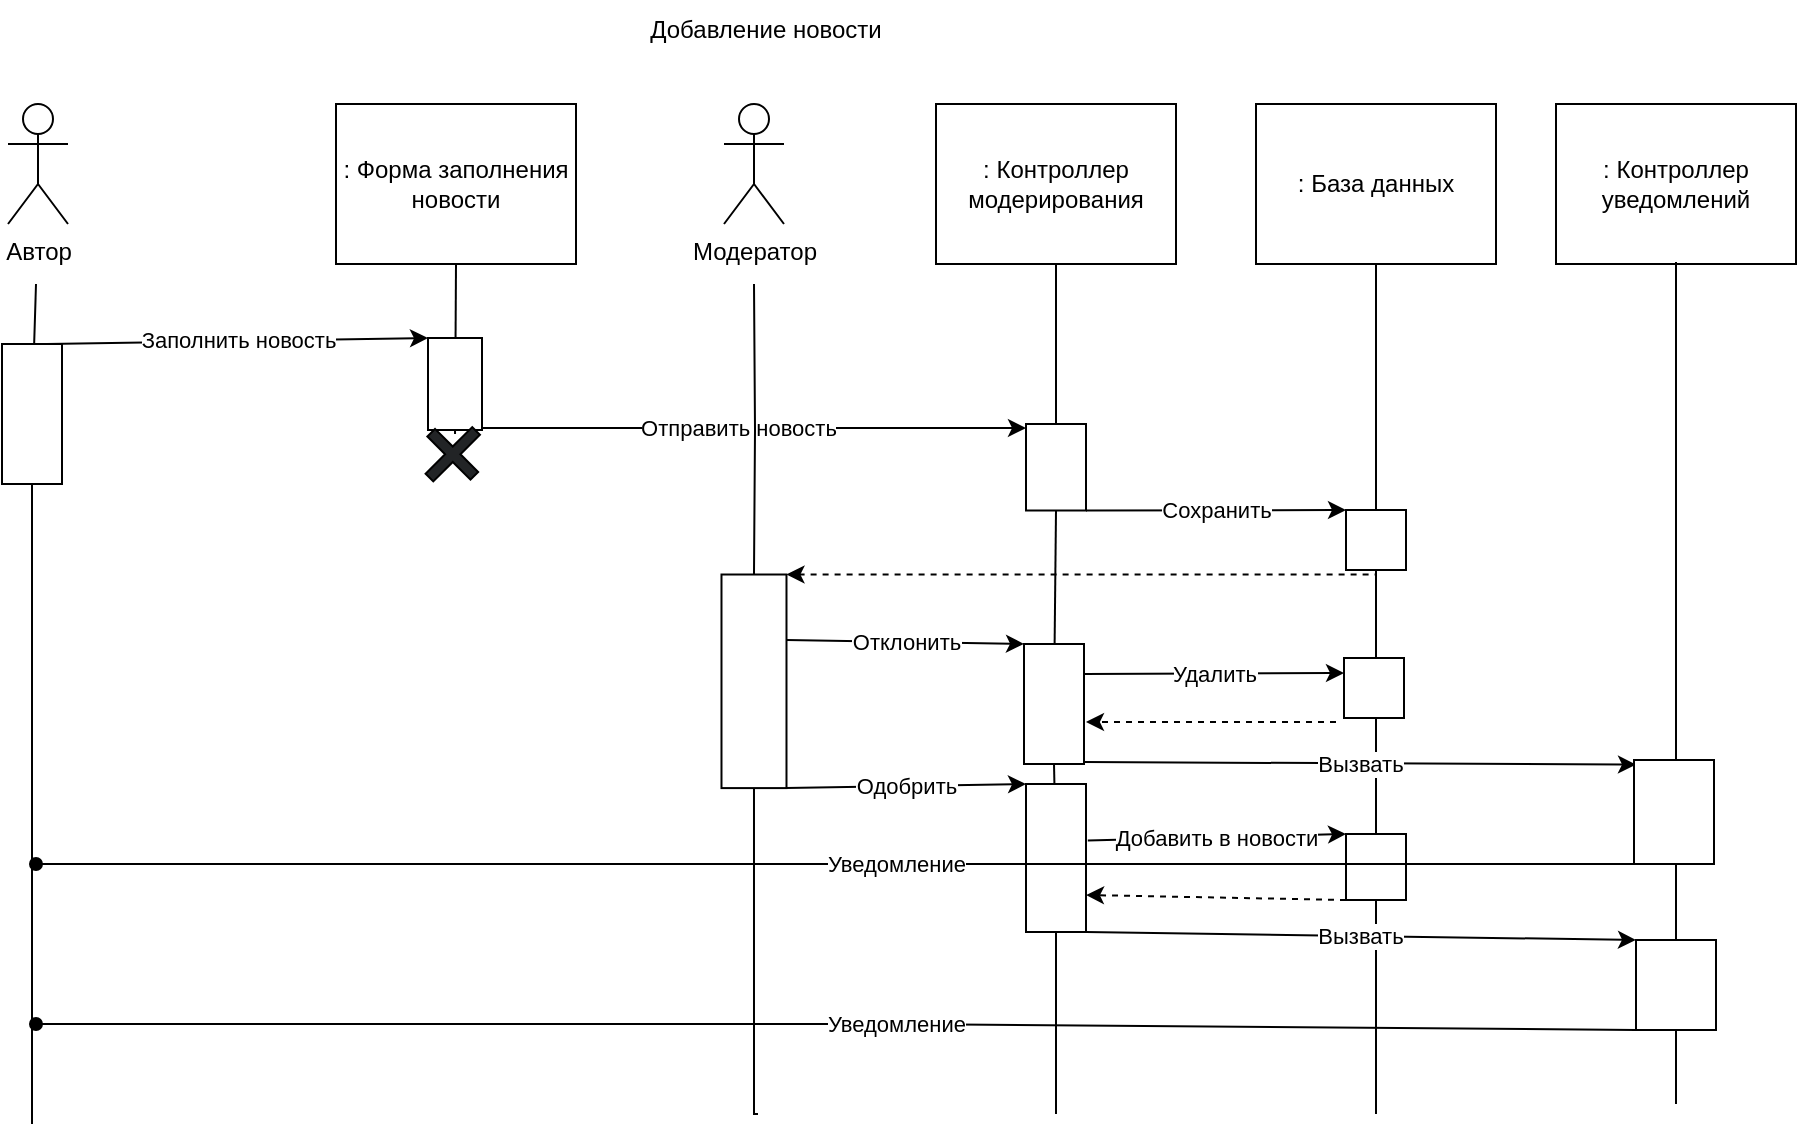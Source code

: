 <mxfile version="20.3.6" type="device"><diagram id="B3Whs3AjQOJDFgyCNVzd" name="Страница 1"><mxGraphModel dx="1673" dy="934" grid="1" gridSize="10" guides="1" tooltips="1" connect="1" arrows="1" fold="1" page="1" pageScale="1" pageWidth="1100" pageHeight="850" math="0" shadow="0"><root><mxCell id="0"/><mxCell id="1" parent="0"/><mxCell id="TSaT-G-v9AMSz016mhsc-5" value=": Форма заполнения новости" style="rounded=0;whiteSpace=wrap;html=1;" vertex="1" parent="1"><mxGeometry x="230" y="60" width="120" height="80" as="geometry"/></mxCell><mxCell id="TSaT-G-v9AMSz016mhsc-47" style="edgeStyle=orthogonalEdgeStyle;rounded=0;orthogonalLoop=1;jettySize=auto;html=1;endArrow=none;endFill=0;startArrow=none;exitX=1;exitY=0.5;exitDx=0;exitDy=0;" edge="1" parent="1" source="TSaT-G-v9AMSz016mhsc-44"><mxGeometry relative="1" as="geometry"><mxPoint x="441" y="565" as="targetPoint"/><mxPoint x="438.952" y="429.385" as="sourcePoint"/><Array as="points"><mxPoint x="439" y="565"/></Array></mxGeometry></mxCell><mxCell id="TSaT-G-v9AMSz016mhsc-32" value="Автор" style="shape=umlActor;verticalLabelPosition=bottom;verticalAlign=top;html=1;outlineConnect=0;" vertex="1" parent="1"><mxGeometry x="66" y="60" width="30" height="60" as="geometry"/></mxCell><mxCell id="TSaT-G-v9AMSz016mhsc-34" value="" style="endArrow=none;html=1;rounded=0;startArrow=none;" edge="1" parent="1" source="TSaT-G-v9AMSz016mhsc-38"><mxGeometry width="50" height="50" relative="1" as="geometry"><mxPoint x="80" y="480" as="sourcePoint"/><mxPoint x="80" y="150" as="targetPoint"/></mxGeometry></mxCell><mxCell id="TSaT-G-v9AMSz016mhsc-37" value="Заполнить новость" style="endArrow=classic;html=1;rounded=0;exitX=0.75;exitY=0;exitDx=0;exitDy=0;entryX=0;entryY=1;entryDx=0;entryDy=0;" edge="1" parent="1" source="TSaT-G-v9AMSz016mhsc-38" target="TSaT-G-v9AMSz016mhsc-39"><mxGeometry width="50" height="50" relative="1" as="geometry"><mxPoint x="116" y="177" as="sourcePoint"/><mxPoint x="270" y="186" as="targetPoint"/><Array as="points"/></mxGeometry></mxCell><mxCell id="TSaT-G-v9AMSz016mhsc-41" value="" style="endArrow=none;html=1;rounded=0;exitX=0.5;exitY=1;exitDx=0;exitDy=0;entryX=1;entryY=0.5;entryDx=0;entryDy=0;" edge="1" parent="1" source="TSaT-G-v9AMSz016mhsc-5" target="TSaT-G-v9AMSz016mhsc-39"><mxGeometry width="50" height="50" relative="1" as="geometry"><mxPoint x="520" y="370" as="sourcePoint"/><mxPoint x="290" y="570" as="targetPoint"/></mxGeometry></mxCell><mxCell id="TSaT-G-v9AMSz016mhsc-70" value="Отправить новость" style="edgeStyle=orthogonalEdgeStyle;rounded=0;orthogonalLoop=1;jettySize=auto;html=1;entryX=0;entryY=0;entryDx=0;entryDy=0;startArrow=none;startFill=0;endArrow=classic;endFill=1;" edge="1" parent="1"><mxGeometry relative="1" as="geometry"><mxPoint x="289.527" y="225" as="sourcePoint"/><mxPoint x="575" y="222" as="targetPoint"/><Array as="points"><mxPoint x="290" y="222"/></Array></mxGeometry></mxCell><mxCell id="TSaT-G-v9AMSz016mhsc-39" value="" style="rounded=0;whiteSpace=wrap;html=1;rotation=90;" vertex="1" parent="1"><mxGeometry x="266.5" y="186.5" width="46" height="27" as="geometry"/></mxCell><mxCell id="TSaT-G-v9AMSz016mhsc-44" value="" style="rounded=0;whiteSpace=wrap;html=1;rotation=90;" vertex="1" parent="1"><mxGeometry x="385.6" y="332.4" width="106.79" height="32.5" as="geometry"/></mxCell><mxCell id="TSaT-G-v9AMSz016mhsc-49" value="" style="edgeStyle=orthogonalEdgeStyle;rounded=0;orthogonalLoop=1;jettySize=auto;html=1;endArrow=none;endFill=0;" edge="1" parent="1" target="TSaT-G-v9AMSz016mhsc-44"><mxGeometry relative="1" as="geometry"><mxPoint x="439" y="450" as="targetPoint"/><mxPoint x="439" y="150" as="sourcePoint"/></mxGeometry></mxCell><mxCell id="TSaT-G-v9AMSz016mhsc-50" value="Одобрить" style="endArrow=classic;html=1;rounded=0;exitX=1;exitY=0;exitDx=0;exitDy=0;entryX=0;entryY=0;entryDx=0;entryDy=0;" edge="1" parent="1" source="TSaT-G-v9AMSz016mhsc-44" target="TSaT-G-v9AMSz016mhsc-55"><mxGeometry width="50" height="50" relative="1" as="geometry"><mxPoint x="455.245" y="429.385" as="sourcePoint"/><mxPoint x="640" y="345" as="targetPoint"/></mxGeometry></mxCell><mxCell id="TSaT-G-v9AMSz016mhsc-52" value=": Контроллер модерирования" style="rounded=0;whiteSpace=wrap;html=1;" vertex="1" parent="1"><mxGeometry x="530" y="60" width="120" height="80" as="geometry"/></mxCell><mxCell id="TSaT-G-v9AMSz016mhsc-53" value="" style="endArrow=none;html=1;rounded=0;entryX=0.5;entryY=1;entryDx=0;entryDy=0;startArrow=none;" edge="1" parent="1" source="TSaT-G-v9AMSz016mhsc-67" target="TSaT-G-v9AMSz016mhsc-52"><mxGeometry width="50" height="50" relative="1" as="geometry"><mxPoint x="590" y="480" as="sourcePoint"/><mxPoint x="460" y="320" as="targetPoint"/></mxGeometry></mxCell><mxCell id="TSaT-G-v9AMSz016mhsc-57" value=": База данных" style="rounded=0;whiteSpace=wrap;html=1;" vertex="1" parent="1"><mxGeometry x="690" y="60" width="120" height="80" as="geometry"/></mxCell><mxCell id="TSaT-G-v9AMSz016mhsc-58" value="" style="endArrow=none;html=1;rounded=0;entryX=0.5;entryY=1;entryDx=0;entryDy=0;startArrow=none;" edge="1" parent="1" source="TSaT-G-v9AMSz016mhsc-60" target="TSaT-G-v9AMSz016mhsc-57"><mxGeometry width="50" height="50" relative="1" as="geometry"><mxPoint x="750" y="480" as="sourcePoint"/><mxPoint x="440" y="320" as="targetPoint"/></mxGeometry></mxCell><mxCell id="TSaT-G-v9AMSz016mhsc-59" value="Добавить в новости" style="endArrow=classic;html=1;rounded=0;exitX=1.03;exitY=0.382;exitDx=0;exitDy=0;entryX=0;entryY=0;entryDx=0;entryDy=0;exitPerimeter=0;" edge="1" parent="1" source="TSaT-G-v9AMSz016mhsc-55" target="TSaT-G-v9AMSz016mhsc-60"><mxGeometry width="50" height="50" relative="1" as="geometry"><mxPoint x="610" y="345" as="sourcePoint"/><mxPoint x="700" y="385" as="targetPoint"/></mxGeometry></mxCell><mxCell id="TSaT-G-v9AMSz016mhsc-61" value="" style="endArrow=classic;html=1;rounded=0;exitX=0;exitY=1;exitDx=0;exitDy=0;dashed=1;entryX=1;entryY=0.75;entryDx=0;entryDy=0;" edge="1" parent="1" source="TSaT-G-v9AMSz016mhsc-60" target="TSaT-G-v9AMSz016mhsc-55"><mxGeometry width="50" height="50" relative="1" as="geometry"><mxPoint x="520" y="405" as="sourcePoint"/><mxPoint x="610" y="465" as="targetPoint"/></mxGeometry></mxCell><mxCell id="TSaT-G-v9AMSz016mhsc-38" value="" style="rounded=0;whiteSpace=wrap;html=1;" vertex="1" parent="1"><mxGeometry x="63" y="180" width="30" height="70" as="geometry"/></mxCell><mxCell id="TSaT-G-v9AMSz016mhsc-65" value="" style="endArrow=none;html=1;rounded=0;" edge="1" parent="1" target="TSaT-G-v9AMSz016mhsc-38"><mxGeometry width="50" height="50" relative="1" as="geometry"><mxPoint x="78" y="570" as="sourcePoint"/><mxPoint x="80" y="140" as="targetPoint"/></mxGeometry></mxCell><mxCell id="TSaT-G-v9AMSz016mhsc-66" value="Добавление новости" style="text;html=1;strokeColor=none;fillColor=none;align=center;verticalAlign=middle;whiteSpace=wrap;rounded=0;" vertex="1" parent="1"><mxGeometry x="323" y="8" width="244" height="30" as="geometry"/></mxCell><mxCell id="TSaT-G-v9AMSz016mhsc-67" value="" style="rounded=0;whiteSpace=wrap;html=1;" vertex="1" parent="1"><mxGeometry x="575" y="220" width="30" height="43.25" as="geometry"/></mxCell><mxCell id="TSaT-G-v9AMSz016mhsc-68" value="" style="endArrow=none;html=1;rounded=0;entryX=0.5;entryY=1;entryDx=0;entryDy=0;startArrow=none;" edge="1" parent="1" source="TSaT-G-v9AMSz016mhsc-86" target="TSaT-G-v9AMSz016mhsc-67"><mxGeometry width="50" height="50" relative="1" as="geometry"><mxPoint x="590" y="480" as="sourcePoint"/><mxPoint x="590" y="140" as="targetPoint"/></mxGeometry></mxCell><mxCell id="TSaT-G-v9AMSz016mhsc-71" value="Модератор" style="shape=umlActor;verticalLabelPosition=bottom;verticalAlign=top;html=1;outlineConnect=0;" vertex="1" parent="1"><mxGeometry x="424" y="60" width="30" height="60" as="geometry"/></mxCell><mxCell id="TSaT-G-v9AMSz016mhsc-72" value="Сохранить" style="endArrow=classic;html=1;rounded=0;exitX=1;exitY=1;exitDx=0;exitDy=0;entryX=0;entryY=0;entryDx=0;entryDy=0;" edge="1" parent="1" source="TSaT-G-v9AMSz016mhsc-67" target="TSaT-G-v9AMSz016mhsc-73"><mxGeometry width="50" height="50" relative="1" as="geometry"><mxPoint x="420" y="290" as="sourcePoint"/><mxPoint x="710" y="263" as="targetPoint"/></mxGeometry></mxCell><mxCell id="TSaT-G-v9AMSz016mhsc-74" style="edgeStyle=orthogonalEdgeStyle;rounded=0;orthogonalLoop=1;jettySize=auto;html=1;entryX=0;entryY=0;entryDx=0;entryDy=0;startArrow=none;startFill=0;endArrow=classic;endFill=1;dashed=1;" edge="1" parent="1" source="TSaT-G-v9AMSz016mhsc-73" target="TSaT-G-v9AMSz016mhsc-44"><mxGeometry relative="1" as="geometry"><Array as="points"><mxPoint x="750" y="295"/></Array></mxGeometry></mxCell><mxCell id="TSaT-G-v9AMSz016mhsc-73" value="" style="rounded=0;whiteSpace=wrap;html=1;" vertex="1" parent="1"><mxGeometry x="735" y="263" width="30" height="30" as="geometry"/></mxCell><mxCell id="TSaT-G-v9AMSz016mhsc-55" value="" style="rounded=0;whiteSpace=wrap;html=1;" vertex="1" parent="1"><mxGeometry x="575" y="400" width="30" height="74" as="geometry"/></mxCell><mxCell id="TSaT-G-v9AMSz016mhsc-75" value="" style="endArrow=none;html=1;rounded=0;entryX=0.5;entryY=1;entryDx=0;entryDy=0;" edge="1" parent="1" target="TSaT-G-v9AMSz016mhsc-55"><mxGeometry width="50" height="50" relative="1" as="geometry"><mxPoint x="590" y="565" as="sourcePoint"/><mxPoint x="590" y="298.25" as="targetPoint"/></mxGeometry></mxCell><mxCell id="TSaT-G-v9AMSz016mhsc-60" value="" style="rounded=0;whiteSpace=wrap;html=1;" vertex="1" parent="1"><mxGeometry x="735" y="425" width="30" height="33" as="geometry"/></mxCell><mxCell id="TSaT-G-v9AMSz016mhsc-76" value="" style="endArrow=none;html=1;rounded=0;entryX=0.5;entryY=1;entryDx=0;entryDy=0;" edge="1" parent="1" target="TSaT-G-v9AMSz016mhsc-60"><mxGeometry width="50" height="50" relative="1" as="geometry"><mxPoint x="750" y="565" as="sourcePoint"/><mxPoint x="750" y="175" as="targetPoint"/></mxGeometry></mxCell><mxCell id="TSaT-G-v9AMSz016mhsc-78" value=": Контроллер уведомлений" style="rounded=0;whiteSpace=wrap;html=1;" vertex="1" parent="1"><mxGeometry x="840" y="60" width="120" height="80" as="geometry"/></mxCell><mxCell id="TSaT-G-v9AMSz016mhsc-79" value="Вызвать" style="endArrow=classic;html=1;rounded=0;exitX=1;exitY=1;exitDx=0;exitDy=0;entryX=0;entryY=0;entryDx=0;entryDy=0;" edge="1" parent="1" source="TSaT-G-v9AMSz016mhsc-55" target="TSaT-G-v9AMSz016mhsc-81"><mxGeometry width="50" height="50" relative="1" as="geometry"><mxPoint x="460" y="335" as="sourcePoint"/><mxPoint x="840" y="495" as="targetPoint"/><Array as="points"/></mxGeometry></mxCell><mxCell id="TSaT-G-v9AMSz016mhsc-80" value="" style="endArrow=none;html=1;rounded=0;entryX=0.5;entryY=1;entryDx=0;entryDy=0;" edge="1" parent="1"><mxGeometry width="50" height="50" relative="1" as="geometry"><mxPoint x="900" y="560" as="sourcePoint"/><mxPoint x="900" y="139" as="targetPoint"/></mxGeometry></mxCell><mxCell id="TSaT-G-v9AMSz016mhsc-81" value="" style="rounded=0;whiteSpace=wrap;html=1;" vertex="1" parent="1"><mxGeometry x="880" y="478" width="40" height="45" as="geometry"/></mxCell><mxCell id="TSaT-G-v9AMSz016mhsc-82" value="Уведомление" style="endArrow=oval;html=1;rounded=0;exitX=0;exitY=1;exitDx=0;exitDy=0;endFill=1;" edge="1" parent="1" source="TSaT-G-v9AMSz016mhsc-81"><mxGeometry x="-0.075" width="50" height="50" relative="1" as="geometry"><mxPoint x="570" y="480" as="sourcePoint"/><mxPoint x="80" y="520" as="targetPoint"/><Array as="points"><mxPoint x="510" y="520"/></Array><mxPoint as="offset"/></mxGeometry></mxCell><mxCell id="TSaT-G-v9AMSz016mhsc-85" value="Отклонить" style="endArrow=classic;html=1;rounded=0;exitX=0.5;exitY=0;exitDx=0;exitDy=0;entryX=0;entryY=0;entryDx=0;entryDy=0;" edge="1" parent="1" target="TSaT-G-v9AMSz016mhsc-86"><mxGeometry width="50" height="50" relative="1" as="geometry"><mxPoint x="455.245" y="328.04" as="sourcePoint"/><mxPoint x="560" y="328" as="targetPoint"/></mxGeometry></mxCell><mxCell id="TSaT-G-v9AMSz016mhsc-86" value="" style="rounded=0;whiteSpace=wrap;html=1;" vertex="1" parent="1"><mxGeometry x="574" y="330" width="30" height="60" as="geometry"/></mxCell><mxCell id="TSaT-G-v9AMSz016mhsc-87" value="" style="endArrow=none;html=1;rounded=0;entryX=0.5;entryY=1;entryDx=0;entryDy=0;startArrow=none;" edge="1" parent="1" source="TSaT-G-v9AMSz016mhsc-55" target="TSaT-G-v9AMSz016mhsc-86"><mxGeometry width="50" height="50" relative="1" as="geometry"><mxPoint x="590" y="386" as="sourcePoint"/><mxPoint x="590" y="263.25" as="targetPoint"/></mxGeometry></mxCell><mxCell id="TSaT-G-v9AMSz016mhsc-91" value="Удалить" style="endArrow=classic;html=1;rounded=0;exitX=1;exitY=0.25;exitDx=0;exitDy=0;entryX=0;entryY=0.25;entryDx=0;entryDy=0;" edge="1" parent="1" source="TSaT-G-v9AMSz016mhsc-86" target="TSaT-G-v9AMSz016mhsc-94"><mxGeometry width="50" height="50" relative="1" as="geometry"><mxPoint x="604" y="364" as="sourcePoint"/><mxPoint x="680" y="354" as="targetPoint"/></mxGeometry></mxCell><mxCell id="TSaT-G-v9AMSz016mhsc-94" value="" style="rounded=0;whiteSpace=wrap;html=1;" vertex="1" parent="1"><mxGeometry x="734" y="337" width="30" height="30" as="geometry"/></mxCell><mxCell id="TSaT-G-v9AMSz016mhsc-95" value="" style="endArrow=classic;html=1;rounded=0;entryX=1.033;entryY=0.65;entryDx=0;entryDy=0;entryPerimeter=0;dashed=1;" edge="1" parent="1" target="TSaT-G-v9AMSz016mhsc-86"><mxGeometry width="50" height="50" relative="1" as="geometry"><mxPoint x="730" y="369" as="sourcePoint"/><mxPoint x="610" y="370" as="targetPoint"/></mxGeometry></mxCell><mxCell id="TSaT-G-v9AMSz016mhsc-96" value="Вызвать" style="endArrow=classic;html=1;rounded=0;exitX=1;exitY=1;exitDx=0;exitDy=0;entryX=0.025;entryY=0.044;entryDx=0;entryDy=0;entryPerimeter=0;" edge="1" parent="1" target="TSaT-G-v9AMSz016mhsc-97"><mxGeometry width="50" height="50" relative="1" as="geometry"><mxPoint x="604" y="389" as="sourcePoint"/><mxPoint x="870" y="389" as="targetPoint"/></mxGeometry></mxCell><mxCell id="TSaT-G-v9AMSz016mhsc-97" value="" style="rounded=0;whiteSpace=wrap;html=1;" vertex="1" parent="1"><mxGeometry x="879" y="388" width="40" height="52" as="geometry"/></mxCell><mxCell id="TSaT-G-v9AMSz016mhsc-98" value="Уведомление" style="endArrow=oval;html=1;rounded=0;exitX=0;exitY=1;exitDx=0;exitDy=0;endFill=1;" edge="1" parent="1" source="TSaT-G-v9AMSz016mhsc-97"><mxGeometry x="-0.076" width="50" height="50" relative="1" as="geometry"><mxPoint x="390" y="490" as="sourcePoint"/><mxPoint x="80" y="440" as="targetPoint"/><mxPoint as="offset"/></mxGeometry></mxCell><mxCell id="TSaT-G-v9AMSz016mhsc-99" value="" style="shape=cross;whiteSpace=wrap;html=1;rotation=45;size=0.178;fillColor=#222426;" vertex="1" parent="1"><mxGeometry x="273.13" y="218.62" width="30.5" height="33" as="geometry"/></mxCell></root></mxGraphModel></diagram></mxfile>